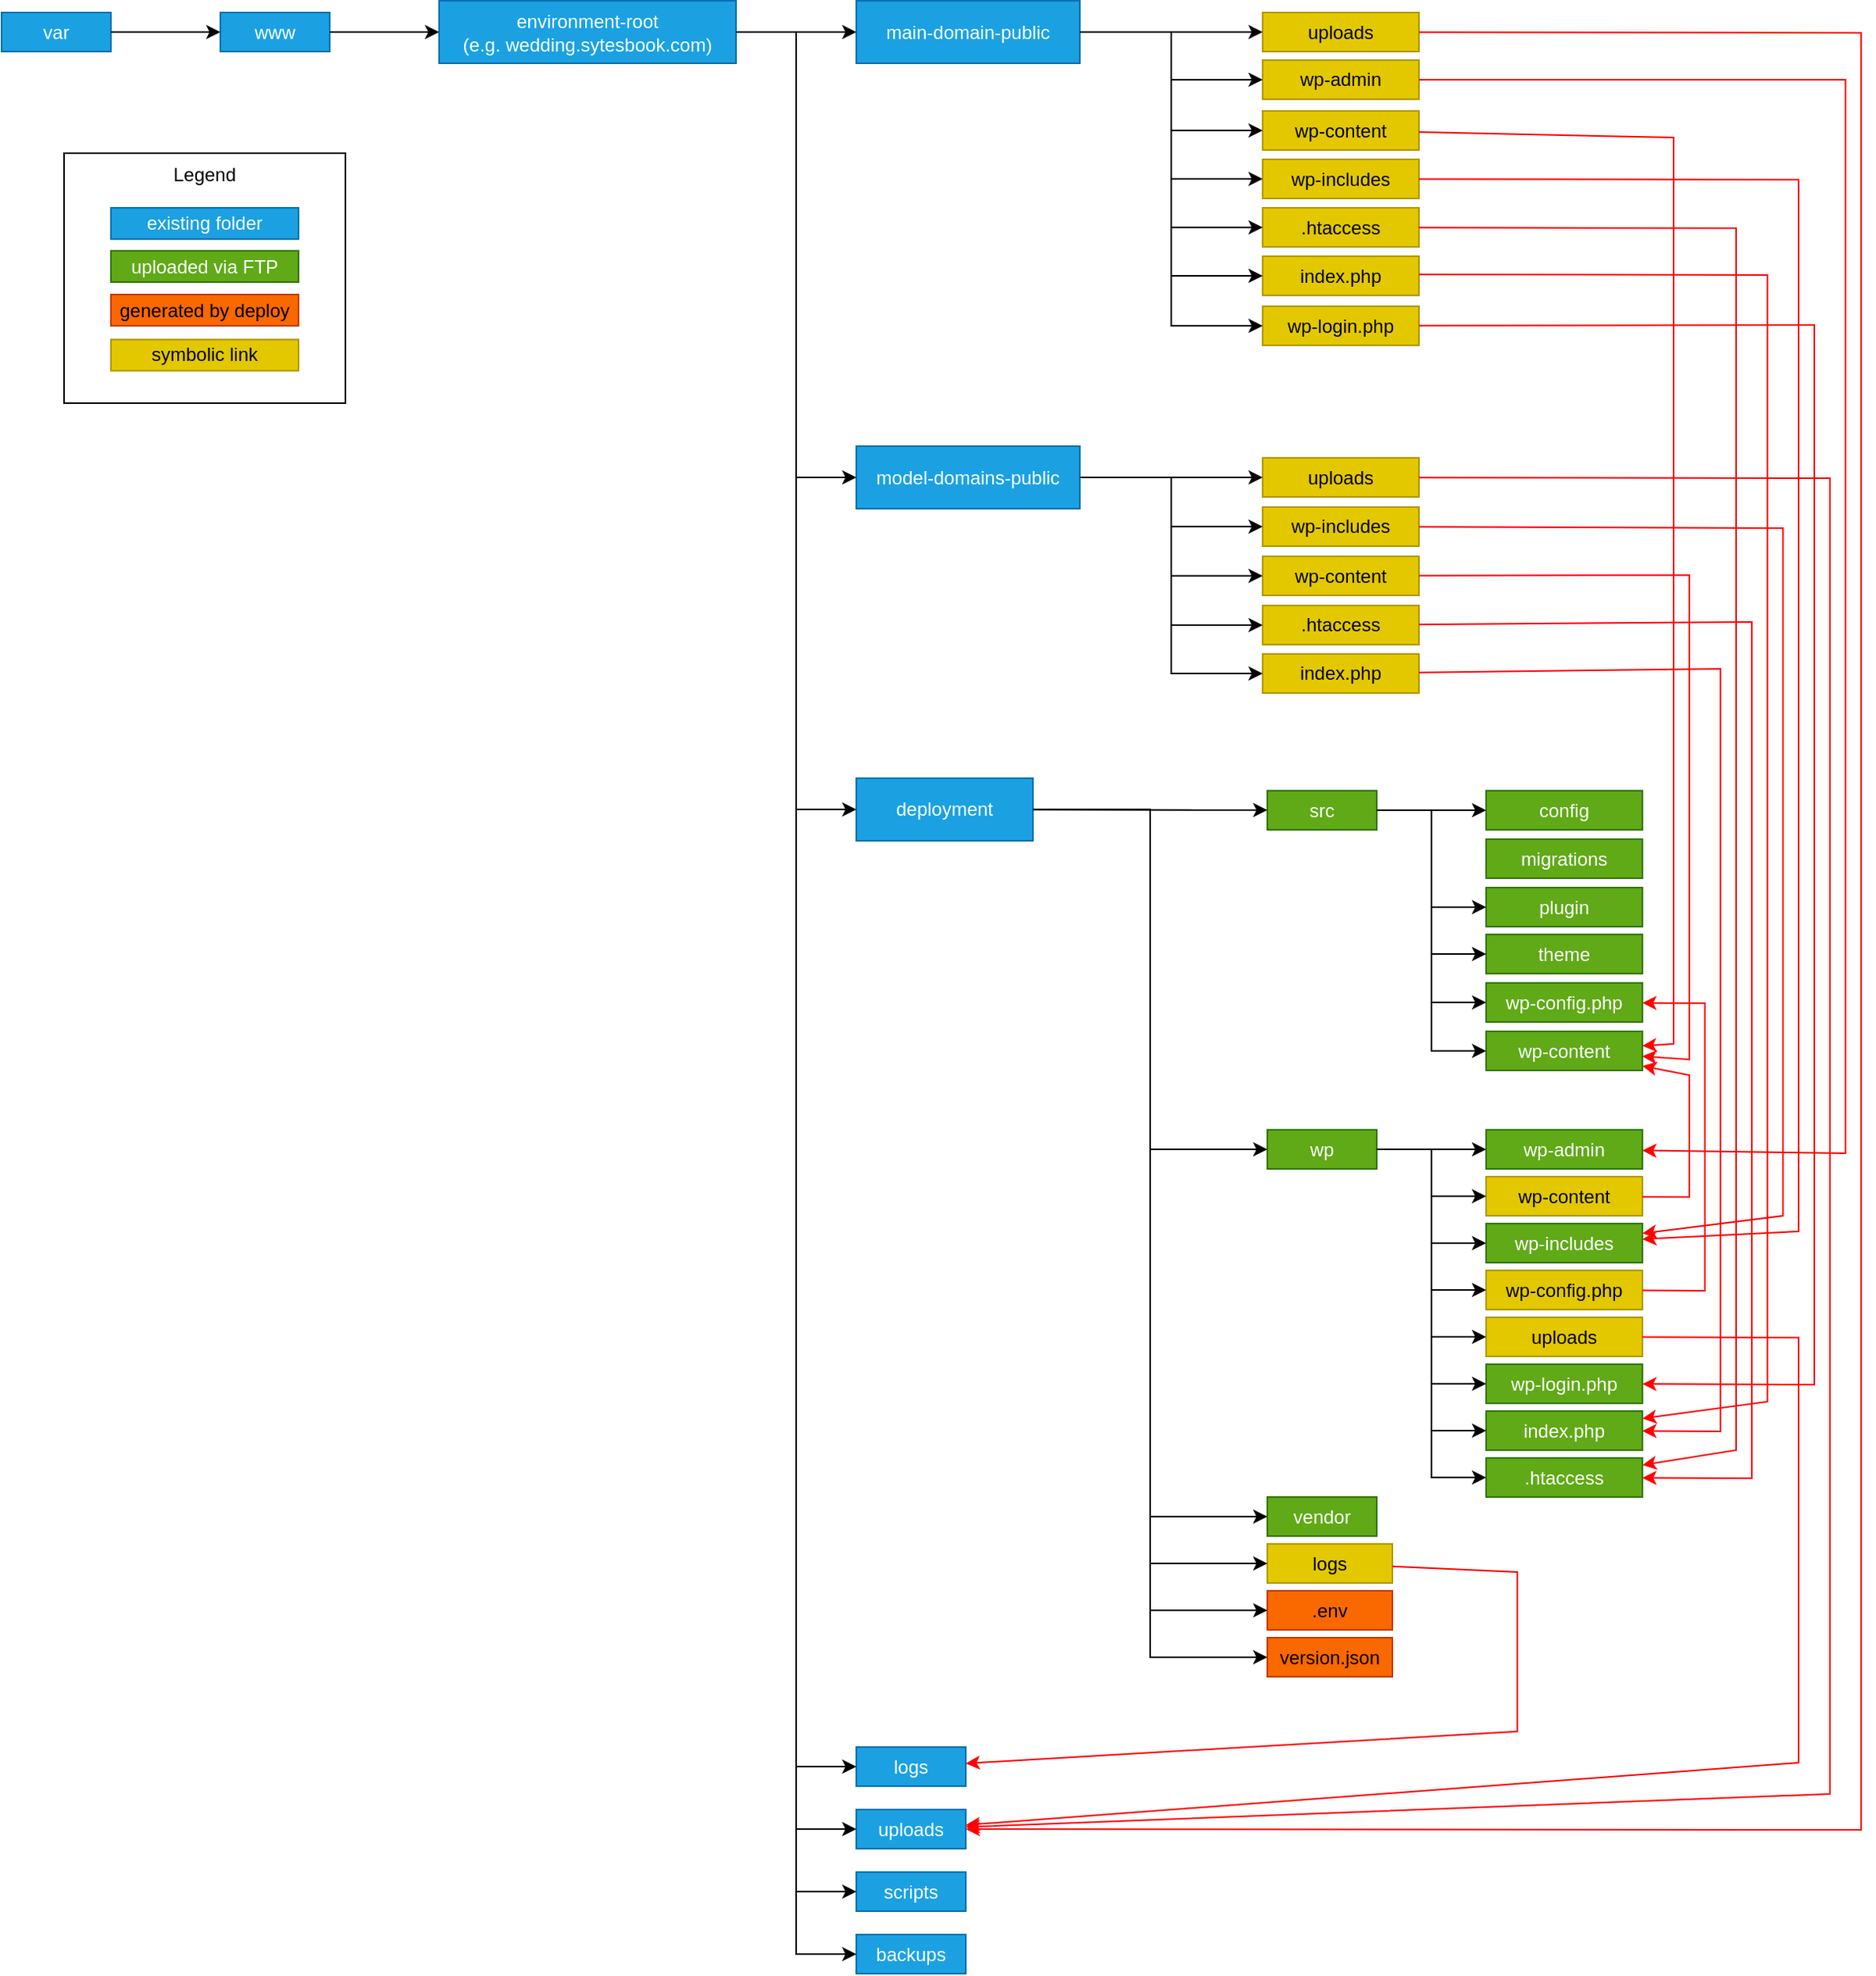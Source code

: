 <mxfile version="26.2.15">
  <diagram name="Server Directory Structure" id="slq-GmolcPxi06INoLlD">
    <mxGraphModel dx="2014" dy="767" grid="1" gridSize="10" guides="1" tooltips="1" connect="1" arrows="1" fold="1" page="1" pageScale="1" pageWidth="850" pageHeight="1100" math="0" shadow="0">
      <root>
        <mxCell id="0" />
        <mxCell id="1" parent="0" />
        <mxCell id="1epN-AGbNZ8dsCqa4cco-1" value="wp" style="rounded=0;whiteSpace=wrap;html=1;fillColor=#60a917;fontColor=#ffffff;strokeColor=#2D7600;" parent="1" vertex="1">
          <mxGeometry x="780" y="755" width="70" height="25" as="geometry" />
        </mxCell>
        <mxCell id="1epN-AGbNZ8dsCqa4cco-4" value="wp-includes" style="rounded=0;whiteSpace=wrap;html=1;fillColor=#60a917;fontColor=#ffffff;strokeColor=#2D7600;" parent="1" vertex="1">
          <mxGeometry x="920" y="815" width="100" height="25" as="geometry" />
        </mxCell>
        <mxCell id="1epN-AGbNZ8dsCqa4cco-5" value="wp-admin" style="rounded=0;whiteSpace=wrap;html=1;fillColor=#60a917;fontColor=#ffffff;strokeColor=#2D7600;" parent="1" vertex="1">
          <mxGeometry x="920" y="755" width="100" height="25" as="geometry" />
        </mxCell>
        <mxCell id="1epN-AGbNZ8dsCqa4cco-9" value="" style="endArrow=classic;html=1;rounded=0;" parent="1" source="1epN-AGbNZ8dsCqa4cco-1" target="1epN-AGbNZ8dsCqa4cco-5" edge="1">
          <mxGeometry width="50" height="50" relative="1" as="geometry">
            <mxPoint x="970" y="955" as="sourcePoint" />
            <mxPoint x="1020" y="905" as="targetPoint" />
          </mxGeometry>
        </mxCell>
        <mxCell id="1epN-AGbNZ8dsCqa4cco-11" value="" style="endArrow=classic;html=1;rounded=0;edgeStyle=elbowEdgeStyle;" parent="1" source="1epN-AGbNZ8dsCqa4cco-1" target="1epN-AGbNZ8dsCqa4cco-4" edge="1">
          <mxGeometry width="50" height="50" relative="1" as="geometry">
            <mxPoint x="970" y="955" as="sourcePoint" />
            <mxPoint x="1020" y="905" as="targetPoint" />
          </mxGeometry>
        </mxCell>
        <mxCell id="1epN-AGbNZ8dsCqa4cco-15" value="src" style="rounded=0;whiteSpace=wrap;html=1;fillColor=#60a917;fontColor=#ffffff;strokeColor=#2D7600;" parent="1" vertex="1">
          <mxGeometry x="780" y="538" width="70" height="25" as="geometry" />
        </mxCell>
        <mxCell id="1epN-AGbNZ8dsCqa4cco-16" value="theme" style="rounded=0;whiteSpace=wrap;html=1;fillColor=#60a917;fontColor=#ffffff;strokeColor=#2D7600;" parent="1" vertex="1">
          <mxGeometry x="920" y="630" width="100" height="25" as="geometry" />
        </mxCell>
        <mxCell id="1epN-AGbNZ8dsCqa4cco-17" value="wp-content" style="rounded=0;whiteSpace=wrap;html=1;fillColor=#60a917;fontColor=#ffffff;strokeColor=#2D7600;" parent="1" vertex="1">
          <mxGeometry x="920" y="692" width="100" height="25" as="geometry" />
        </mxCell>
        <mxCell id="1epN-AGbNZ8dsCqa4cco-18" value="plugin" style="rounded=0;whiteSpace=wrap;html=1;fillColor=#60a917;fontColor=#ffffff;strokeColor=#2D7600;" parent="1" vertex="1">
          <mxGeometry x="920" y="600" width="100" height="25" as="geometry" />
        </mxCell>
        <mxCell id="1epN-AGbNZ8dsCqa4cco-19" value="wp-config.php" style="rounded=0;whiteSpace=wrap;html=1;fillColor=#60a917;fontColor=#ffffff;strokeColor=#2D7600;" parent="1" vertex="1">
          <mxGeometry x="920" y="661" width="100" height="25" as="geometry" />
        </mxCell>
        <mxCell id="1epN-AGbNZ8dsCqa4cco-22" value="" style="endArrow=classic;html=1;rounded=0;" parent="1" source="1epN-AGbNZ8dsCqa4cco-15" target="U5i6wFgs56zIzA2t5Vr8-1" edge="1">
          <mxGeometry width="50" height="50" relative="1" as="geometry">
            <mxPoint x="970" y="740" as="sourcePoint" />
            <mxPoint x="1020" y="690" as="targetPoint" />
          </mxGeometry>
        </mxCell>
        <mxCell id="1epN-AGbNZ8dsCqa4cco-23" value="" style="endArrow=classic;html=1;rounded=0;edgeStyle=elbowEdgeStyle;" parent="1" source="1epN-AGbNZ8dsCqa4cco-15" target="1epN-AGbNZ8dsCqa4cco-16" edge="1">
          <mxGeometry width="50" height="50" relative="1" as="geometry">
            <mxPoint x="970" y="740" as="sourcePoint" />
            <mxPoint x="1020" y="690" as="targetPoint" />
          </mxGeometry>
        </mxCell>
        <mxCell id="1epN-AGbNZ8dsCqa4cco-24" value="" style="endArrow=classic;html=1;rounded=0;edgeStyle=elbowEdgeStyle;" parent="1" source="1epN-AGbNZ8dsCqa4cco-15" target="1epN-AGbNZ8dsCqa4cco-17" edge="1">
          <mxGeometry width="50" height="50" relative="1" as="geometry">
            <mxPoint x="970" y="740" as="sourcePoint" />
            <mxPoint x="1020" y="690" as="targetPoint" />
          </mxGeometry>
        </mxCell>
        <mxCell id="1epN-AGbNZ8dsCqa4cco-25" value="" style="endArrow=classic;html=1;rounded=0;edgeStyle=elbowEdgeStyle;" parent="1" source="1epN-AGbNZ8dsCqa4cco-15" target="1epN-AGbNZ8dsCqa4cco-19" edge="1">
          <mxGeometry width="50" height="50" relative="1" as="geometry">
            <mxPoint x="857" y="575" as="sourcePoint" />
            <mxPoint x="948" y="610" as="targetPoint" />
          </mxGeometry>
        </mxCell>
        <mxCell id="1epN-AGbNZ8dsCqa4cco-34" value="vendor" style="rounded=0;whiteSpace=wrap;html=1;fillColor=#60a917;fontColor=#ffffff;strokeColor=#2D7600;" parent="1" vertex="1">
          <mxGeometry x="780" y="990" width="70" height="25" as="geometry" />
        </mxCell>
        <mxCell id="1epN-AGbNZ8dsCqa4cco-39" value="uploads" style="rounded=0;whiteSpace=wrap;html=1;fillColor=#1ba1e2;fontColor=#ffffff;strokeColor=#006EAF;" parent="1" vertex="1">
          <mxGeometry x="517" y="1190" width="70" height="25" as="geometry" />
        </mxCell>
        <mxCell id="1epN-AGbNZ8dsCqa4cco-45" value="environment-root&lt;br&gt;(e.g. wedding.sytesbook.com)" style="rounded=0;whiteSpace=wrap;html=1;fillColor=#1ba1e2;fontColor=#ffffff;strokeColor=#006EAF;" parent="1" vertex="1">
          <mxGeometry x="250" y="32.5" width="190" height="40" as="geometry" />
        </mxCell>
        <mxCell id="1epN-AGbNZ8dsCqa4cco-47" value="" style="endArrow=classic;html=1;rounded=0;edgeStyle=elbowEdgeStyle;" parent="1" source="oDOgSIpIKI1p7b8SBWgH-16" target="1epN-AGbNZ8dsCqa4cco-1" edge="1">
          <mxGeometry width="50" height="50" relative="1" as="geometry">
            <mxPoint x="710" y="552.5" as="sourcePoint" />
            <mxPoint x="930" y="723" as="targetPoint" />
          </mxGeometry>
        </mxCell>
        <mxCell id="1epN-AGbNZ8dsCqa4cco-48" value="" style="endArrow=classic;html=1;rounded=0;edgeStyle=elbowEdgeStyle;" parent="1" source="1epN-AGbNZ8dsCqa4cco-45" target="1epN-AGbNZ8dsCqa4cco-39" edge="1">
          <mxGeometry width="50" height="50" relative="1" as="geometry">
            <mxPoint x="710" y="554.75" as="sourcePoint" />
            <mxPoint x="790" y="765.25" as="targetPoint" />
          </mxGeometry>
        </mxCell>
        <mxCell id="1epN-AGbNZ8dsCqa4cco-49" value="" style="endArrow=classic;html=1;rounded=0;edgeStyle=elbowEdgeStyle;" parent="1" source="oDOgSIpIKI1p7b8SBWgH-16" target="1epN-AGbNZ8dsCqa4cco-34" edge="1">
          <mxGeometry width="50" height="50" relative="1" as="geometry">
            <mxPoint x="710" y="554.75" as="sourcePoint" />
            <mxPoint x="790" y="955.25" as="targetPoint" />
          </mxGeometry>
        </mxCell>
        <mxCell id="1epN-AGbNZ8dsCqa4cco-50" value="main-domain-public" style="rounded=0;whiteSpace=wrap;html=1;fillColor=#1ba1e2;fontColor=#ffffff;strokeColor=#006EAF;" parent="1" vertex="1">
          <mxGeometry x="517" y="32.5" width="143" height="40" as="geometry" />
        </mxCell>
        <mxCell id="1epN-AGbNZ8dsCqa4cco-53" value="wp-admin" style="rounded=0;whiteSpace=wrap;html=1;fillColor=#e3c800;fontColor=#000000;strokeColor=#B09500;" parent="1" vertex="1">
          <mxGeometry x="777" y="70.5" width="100" height="25" as="geometry" />
        </mxCell>
        <mxCell id="1epN-AGbNZ8dsCqa4cco-54" value="index.php" style="rounded=0;whiteSpace=wrap;html=1;fillColor=#e3c800;fontColor=#000000;strokeColor=#B09500;" parent="1" vertex="1">
          <mxGeometry x="777" y="196" width="100" height="25" as="geometry" />
        </mxCell>
        <mxCell id="1epN-AGbNZ8dsCqa4cco-57" value="" style="endArrow=classic;html=1;rounded=0;edgeStyle=elbowEdgeStyle;" parent="1" source="1epN-AGbNZ8dsCqa4cco-50" target="1epN-AGbNZ8dsCqa4cco-53" edge="1">
          <mxGeometry width="50" height="50" relative="1" as="geometry">
            <mxPoint x="707" y="53" as="sourcePoint" />
            <mxPoint x="877" y="190" as="targetPoint" />
          </mxGeometry>
        </mxCell>
        <mxCell id="1epN-AGbNZ8dsCqa4cco-60" value="" style="endArrow=classic;html=1;rounded=0;edgeStyle=elbowEdgeStyle;" parent="1" source="1epN-AGbNZ8dsCqa4cco-50" target="1epN-AGbNZ8dsCqa4cco-54" edge="1">
          <mxGeometry width="50" height="50" relative="1" as="geometry">
            <mxPoint x="707" y="53" as="sourcePoint" />
            <mxPoint x="805" y="110" as="targetPoint" />
          </mxGeometry>
        </mxCell>
        <mxCell id="1epN-AGbNZ8dsCqa4cco-63" value=".env" style="rounded=0;whiteSpace=wrap;html=1;fillColor=#fa6800;strokeColor=#C73500;fontColor=#000000;" parent="1" vertex="1">
          <mxGeometry x="780" y="1050" width="80" height="25" as="geometry" />
        </mxCell>
        <mxCell id="1epN-AGbNZ8dsCqa4cco-64" value="" style="endArrow=classic;html=1;rounded=0;edgeStyle=elbowEdgeStyle;" parent="1" source="oDOgSIpIKI1p7b8SBWgH-16" target="1epN-AGbNZ8dsCqa4cco-63" edge="1">
          <mxGeometry width="50" height="50" relative="1" as="geometry">
            <mxPoint x="710" y="554.75" as="sourcePoint" />
            <mxPoint x="790" y="935.25" as="targetPoint" />
          </mxGeometry>
        </mxCell>
        <mxCell id="1epN-AGbNZ8dsCqa4cco-65" value="www" style="rounded=0;whiteSpace=wrap;html=1;fillColor=#1ba1e2;fontColor=#ffffff;strokeColor=#006EAF;" parent="1" vertex="1">
          <mxGeometry x="110" y="40" width="70" height="25" as="geometry" />
        </mxCell>
        <mxCell id="1epN-AGbNZ8dsCqa4cco-66" value="" style="endArrow=classic;html=1;rounded=0;" parent="1" source="1epN-AGbNZ8dsCqa4cco-65" target="1epN-AGbNZ8dsCqa4cco-45" edge="1">
          <mxGeometry width="50" height="50" relative="1" as="geometry">
            <mxPoint x="450" y="63" as="sourcePoint" />
            <mxPoint x="520" y="63" as="targetPoint" />
          </mxGeometry>
        </mxCell>
        <mxCell id="1epN-AGbNZ8dsCqa4cco-70" value="uploads" style="rounded=0;whiteSpace=wrap;html=1;fillColor=#e3c800;fontColor=#000000;strokeColor=#B09500;" parent="1" vertex="1">
          <mxGeometry x="777" y="40" width="100" height="25" as="geometry" />
        </mxCell>
        <mxCell id="1epN-AGbNZ8dsCqa4cco-71" value="" style="endArrow=classic;html=1;rounded=0;" parent="1" source="1epN-AGbNZ8dsCqa4cco-50" target="1epN-AGbNZ8dsCqa4cco-70" edge="1">
          <mxGeometry width="50" height="50" relative="1" as="geometry">
            <mxPoint x="717" y="63" as="sourcePoint" />
            <mxPoint x="787" y="93" as="targetPoint" />
          </mxGeometry>
        </mxCell>
        <mxCell id="1epN-AGbNZ8dsCqa4cco-92" value="" style="group" parent="1" vertex="1" connectable="0">
          <mxGeometry x="10" y="130" width="180" height="186.25" as="geometry" />
        </mxCell>
        <mxCell id="1epN-AGbNZ8dsCqa4cco-91" value="Legend" style="rounded=0;whiteSpace=wrap;html=1;verticalAlign=top;" parent="1epN-AGbNZ8dsCqa4cco-92" vertex="1">
          <mxGeometry width="180" height="160" as="geometry" />
        </mxCell>
        <mxCell id="1epN-AGbNZ8dsCqa4cco-68" value="uploaded via FTP" style="rounded=0;whiteSpace=wrap;html=1;fillColor=#60a917;fontColor=#ffffff;strokeColor=#2D7600;" parent="1epN-AGbNZ8dsCqa4cco-92" vertex="1">
          <mxGeometry x="30" y="62.5" width="120" height="20" as="geometry" />
        </mxCell>
        <mxCell id="1epN-AGbNZ8dsCqa4cco-69" value="existing folder" style="rounded=0;whiteSpace=wrap;html=1;fillColor=#1ba1e2;fontColor=#ffffff;strokeColor=#006EAF;" parent="1epN-AGbNZ8dsCqa4cco-92" vertex="1">
          <mxGeometry x="30" y="35" width="120" height="20" as="geometry" />
        </mxCell>
        <mxCell id="1epN-AGbNZ8dsCqa4cco-73" value="symbolic link" style="rounded=0;whiteSpace=wrap;html=1;fillColor=#e3c800;fontColor=#000000;strokeColor=#B09500;" parent="1epN-AGbNZ8dsCqa4cco-92" vertex="1">
          <mxGeometry x="30" y="119.25" width="120" height="20" as="geometry" />
        </mxCell>
        <mxCell id="1epN-AGbNZ8dsCqa4cco-74" value="generated by deploy" style="rounded=0;whiteSpace=wrap;html=1;fillColor=#fa6800;fontColor=#000000;strokeColor=#C73500;" parent="1epN-AGbNZ8dsCqa4cco-92" vertex="1">
          <mxGeometry x="30" y="90.5" width="120" height="20" as="geometry" />
        </mxCell>
        <mxCell id="1epN-AGbNZ8dsCqa4cco-94" value="logs" style="rounded=0;whiteSpace=wrap;html=1;fillColor=#1ba1e2;fontColor=#ffffff;strokeColor=#006EAF;" parent="1" vertex="1">
          <mxGeometry x="517" y="1150" width="70" height="25" as="geometry" />
        </mxCell>
        <mxCell id="1epN-AGbNZ8dsCqa4cco-95" value="" style="endArrow=classic;html=1;rounded=0;edgeStyle=elbowEdgeStyle;" parent="1" source="1epN-AGbNZ8dsCqa4cco-45" target="1epN-AGbNZ8dsCqa4cco-94" edge="1">
          <mxGeometry width="50" height="50" relative="1" as="geometry">
            <mxPoint x="710" y="554.75" as="sourcePoint" />
            <mxPoint x="790" y="965.25" as="targetPoint" />
          </mxGeometry>
        </mxCell>
        <mxCell id="m4DeNMkGD3FWATtHilkw-31" value="version.json" style="rounded=0;whiteSpace=wrap;html=1;fillColor=#fa6800;strokeColor=#C73500;fontColor=#000000;" parent="1" vertex="1">
          <mxGeometry x="780" y="1080" width="80" height="25" as="geometry" />
        </mxCell>
        <mxCell id="m4DeNMkGD3FWATtHilkw-32" value="" style="endArrow=classic;html=1;rounded=0;edgeStyle=elbowEdgeStyle;" parent="1" source="oDOgSIpIKI1p7b8SBWgH-16" target="m4DeNMkGD3FWATtHilkw-31" edge="1">
          <mxGeometry width="50" height="50" relative="1" as="geometry">
            <mxPoint x="710" y="554.75" as="sourcePoint" />
            <mxPoint x="790" y="1045.25" as="targetPoint" />
          </mxGeometry>
        </mxCell>
        <mxCell id="m4DeNMkGD3FWATtHilkw-33" value="wp-content" style="rounded=0;whiteSpace=wrap;html=1;fillColor=#e3c800;fontColor=#000000;strokeColor=#B09500;" parent="1" vertex="1">
          <mxGeometry x="920" y="785" width="100" height="25" as="geometry" />
        </mxCell>
        <mxCell id="m4DeNMkGD3FWATtHilkw-34" value="wp-config.php" style="rounded=0;whiteSpace=wrap;html=1;fillColor=#e3c800;fontColor=#000000;strokeColor=#B09500;" parent="1" vertex="1">
          <mxGeometry x="920" y="845" width="100" height="25" as="geometry" />
        </mxCell>
        <mxCell id="m4DeNMkGD3FWATtHilkw-35" value="index.php" style="rounded=0;whiteSpace=wrap;html=1;fillColor=#60a917;fontColor=#ffffff;strokeColor=#2D7600;" parent="1" vertex="1">
          <mxGeometry x="920" y="935" width="100" height="25" as="geometry" />
        </mxCell>
        <mxCell id="m4DeNMkGD3FWATtHilkw-81" value="wp-login.php" style="rounded=0;whiteSpace=wrap;html=1;fillColor=#e3c800;fontColor=#000000;strokeColor=#B09500;" parent="1" vertex="1">
          <mxGeometry x="777" y="228" width="100" height="25" as="geometry" />
        </mxCell>
        <mxCell id="m4DeNMkGD3FWATtHilkw-82" value="" style="endArrow=classic;html=1;rounded=0;edgeStyle=elbowEdgeStyle;" parent="1" source="1epN-AGbNZ8dsCqa4cco-50" target="m4DeNMkGD3FWATtHilkw-81" edge="1">
          <mxGeometry width="50" height="50" relative="1" as="geometry">
            <mxPoint x="717" y="63" as="sourcePoint" />
            <mxPoint x="787" y="95" as="targetPoint" />
          </mxGeometry>
        </mxCell>
        <mxCell id="m4DeNMkGD3FWATtHilkw-85" value="wp-login.php" style="rounded=0;whiteSpace=wrap;html=1;fillColor=#60a917;fontColor=#ffffff;strokeColor=#2D7600;" parent="1" vertex="1">
          <mxGeometry x="920" y="905" width="100" height="25" as="geometry" />
        </mxCell>
        <mxCell id="m4DeNMkGD3FWATtHilkw-86" value="" style="endArrow=classic;html=1;rounded=0;edgeStyle=elbowEdgeStyle;" parent="1" source="1epN-AGbNZ8dsCqa4cco-1" target="m4DeNMkGD3FWATtHilkw-34" edge="1">
          <mxGeometry width="50" height="50" relative="1" as="geometry">
            <mxPoint x="860" y="778" as="sourcePoint" />
            <mxPoint x="930" y="838" as="targetPoint" />
          </mxGeometry>
        </mxCell>
        <mxCell id="m4DeNMkGD3FWATtHilkw-87" value="" style="endArrow=classic;html=1;rounded=0;edgeStyle=elbowEdgeStyle;" parent="1" source="1epN-AGbNZ8dsCqa4cco-1" target="m4DeNMkGD3FWATtHilkw-85" edge="1">
          <mxGeometry width="50" height="50" relative="1" as="geometry">
            <mxPoint x="860" y="778" as="sourcePoint" />
            <mxPoint x="930" y="868" as="targetPoint" />
          </mxGeometry>
        </mxCell>
        <mxCell id="m4DeNMkGD3FWATtHilkw-88" value="" style="endArrow=classic;html=1;rounded=0;edgeStyle=elbowEdgeStyle;" parent="1" source="1epN-AGbNZ8dsCqa4cco-1" target="m4DeNMkGD3FWATtHilkw-35" edge="1">
          <mxGeometry width="50" height="50" relative="1" as="geometry">
            <mxPoint x="860" y="778" as="sourcePoint" />
            <mxPoint x="930" y="898" as="targetPoint" />
          </mxGeometry>
        </mxCell>
        <mxCell id="m4DeNMkGD3FWATtHilkw-89" value=".htaccess" style="rounded=0;whiteSpace=wrap;html=1;fillColor=#60a917;fontColor=#ffffff;strokeColor=#2D7600;" parent="1" vertex="1">
          <mxGeometry x="920" y="965" width="100" height="25" as="geometry" />
        </mxCell>
        <mxCell id="m4DeNMkGD3FWATtHilkw-92" value=".htaccess" style="rounded=0;whiteSpace=wrap;html=1;fillColor=#e3c800;fontColor=#000000;strokeColor=#B09500;" parent="1" vertex="1">
          <mxGeometry x="777" y="165" width="100" height="25" as="geometry" />
        </mxCell>
        <mxCell id="m4DeNMkGD3FWATtHilkw-93" value="" style="endArrow=classic;html=1;rounded=0;edgeStyle=elbowEdgeStyle;" parent="1" source="1epN-AGbNZ8dsCqa4cco-50" target="m4DeNMkGD3FWATtHilkw-92" edge="1">
          <mxGeometry width="50" height="50" relative="1" as="geometry">
            <mxPoint x="717" y="62.5" as="sourcePoint" />
            <mxPoint x="787" y="157.5" as="targetPoint" />
          </mxGeometry>
        </mxCell>
        <mxCell id="m4DeNMkGD3FWATtHilkw-94" value="" style="endArrow=classic;html=1;rounded=0;edgeStyle=elbowEdgeStyle;" parent="1" source="1epN-AGbNZ8dsCqa4cco-1" target="m4DeNMkGD3FWATtHilkw-33" edge="1">
          <mxGeometry width="50" height="50" relative="1" as="geometry">
            <mxPoint x="860" y="778" as="sourcePoint" />
            <mxPoint x="930" y="838" as="targetPoint" />
          </mxGeometry>
        </mxCell>
        <mxCell id="m4DeNMkGD3FWATtHilkw-95" value="" style="endArrow=classic;html=1;rounded=0;edgeStyle=elbowEdgeStyle;" parent="1" source="1epN-AGbNZ8dsCqa4cco-1" target="m4DeNMkGD3FWATtHilkw-89" edge="1">
          <mxGeometry width="50" height="50" relative="1" as="geometry">
            <mxPoint x="870" y="788" as="sourcePoint" />
            <mxPoint x="940" y="848" as="targetPoint" />
          </mxGeometry>
        </mxCell>
        <mxCell id="m4DeNMkGD3FWATtHilkw-100" value="wp-content" style="rounded=0;whiteSpace=wrap;html=1;fillColor=#e3c800;fontColor=#000000;strokeColor=#B09500;" parent="1" vertex="1">
          <mxGeometry x="777" y="103" width="100" height="25" as="geometry" />
        </mxCell>
        <mxCell id="m4DeNMkGD3FWATtHilkw-101" value="wp-includes" style="rounded=0;whiteSpace=wrap;html=1;fillColor=#e3c800;fontColor=#000000;strokeColor=#B09500;" parent="1" vertex="1">
          <mxGeometry x="777" y="134" width="100" height="25" as="geometry" />
        </mxCell>
        <mxCell id="m4DeNMkGD3FWATtHilkw-102" value="" style="endArrow=classic;html=1;rounded=0;edgeStyle=elbowEdgeStyle;" parent="1" source="1epN-AGbNZ8dsCqa4cco-50" target="m4DeNMkGD3FWATtHilkw-101" edge="1">
          <mxGeometry width="50" height="50" relative="1" as="geometry">
            <mxPoint x="717" y="62.5" as="sourcePoint" />
            <mxPoint x="787" y="156.5" as="targetPoint" />
          </mxGeometry>
        </mxCell>
        <mxCell id="m4DeNMkGD3FWATtHilkw-103" value="" style="endArrow=classic;html=1;rounded=0;edgeStyle=elbowEdgeStyle;" parent="1" source="1epN-AGbNZ8dsCqa4cco-50" target="m4DeNMkGD3FWATtHilkw-100" edge="1">
          <mxGeometry width="50" height="50" relative="1" as="geometry">
            <mxPoint x="717" y="62.5" as="sourcePoint" />
            <mxPoint x="787" y="126.5" as="targetPoint" />
          </mxGeometry>
        </mxCell>
        <mxCell id="kz5Ws5nKcz8iKgrXOu3A-1" value="uploads" style="rounded=0;whiteSpace=wrap;html=1;fillColor=#e3c800;fontColor=#000000;strokeColor=#B09500;" parent="1" vertex="1">
          <mxGeometry x="920" y="875" width="100" height="25" as="geometry" />
        </mxCell>
        <mxCell id="kz5Ws5nKcz8iKgrXOu3A-2" value="" style="endArrow=classic;html=1;rounded=0;edgeStyle=elbowEdgeStyle;" parent="1" source="1epN-AGbNZ8dsCqa4cco-1" target="kz5Ws5nKcz8iKgrXOu3A-1" edge="1">
          <mxGeometry width="50" height="50" relative="1" as="geometry">
            <mxPoint x="860" y="778" as="sourcePoint" />
            <mxPoint x="930" y="838" as="targetPoint" />
          </mxGeometry>
        </mxCell>
        <mxCell id="U5i6wFgs56zIzA2t5Vr8-1" value="config" style="rounded=0;whiteSpace=wrap;html=1;fillColor=#60a917;fontColor=#ffffff;strokeColor=#2D7600;" parent="1" vertex="1">
          <mxGeometry x="920" y="538" width="100" height="25" as="geometry" />
        </mxCell>
        <mxCell id="U5i6wFgs56zIzA2t5Vr8-2" value="" style="endArrow=classic;html=1;rounded=0;edgeStyle=elbowEdgeStyle;" parent="1" source="1epN-AGbNZ8dsCqa4cco-15" target="1epN-AGbNZ8dsCqa4cco-18" edge="1">
          <mxGeometry width="50" height="50" relative="1" as="geometry">
            <mxPoint x="860" y="563" as="sourcePoint" />
            <mxPoint x="930" y="622" as="targetPoint" />
          </mxGeometry>
        </mxCell>
        <mxCell id="ZAPsuBGCq7X4y0J8VPCF-1" value="var" style="rounded=0;whiteSpace=wrap;html=1;fillColor=#1ba1e2;fontColor=#ffffff;strokeColor=#006EAF;" parent="1" vertex="1">
          <mxGeometry x="-30" y="40" width="70" height="25" as="geometry" />
        </mxCell>
        <mxCell id="ZAPsuBGCq7X4y0J8VPCF-2" value="" style="endArrow=classic;html=1;rounded=0;" parent="1" source="ZAPsuBGCq7X4y0J8VPCF-1" target="1epN-AGbNZ8dsCqa4cco-65" edge="1">
          <mxGeometry width="50" height="50" relative="1" as="geometry">
            <mxPoint x="190" y="63" as="sourcePoint" />
            <mxPoint x="260" y="63" as="targetPoint" />
          </mxGeometry>
        </mxCell>
        <mxCell id="ZAPsuBGCq7X4y0J8VPCF-3" value="" style="endArrow=classic;html=1;rounded=0;" parent="1" source="1epN-AGbNZ8dsCqa4cco-45" target="1epN-AGbNZ8dsCqa4cco-50" edge="1">
          <mxGeometry width="50" height="50" relative="1" as="geometry">
            <mxPoint x="50" y="63" as="sourcePoint" />
            <mxPoint x="120" y="63" as="targetPoint" />
          </mxGeometry>
        </mxCell>
        <mxCell id="ZAPsuBGCq7X4y0J8VPCF-4" value="model-domains-public" style="rounded=0;whiteSpace=wrap;html=1;fillColor=#1ba1e2;fontColor=#ffffff;strokeColor=#006EAF;" parent="1" vertex="1">
          <mxGeometry x="517" y="317.5" width="143" height="40" as="geometry" />
        </mxCell>
        <mxCell id="oDOgSIpIKI1p7b8SBWgH-2" value="index.php" style="rounded=0;whiteSpace=wrap;html=1;fillColor=#e3c800;fontColor=#000000;strokeColor=#B09500;" parent="1" vertex="1">
          <mxGeometry x="777" y="450.5" width="100" height="25" as="geometry" />
        </mxCell>
        <mxCell id="oDOgSIpIKI1p7b8SBWgH-4" value="" style="endArrow=classic;html=1;rounded=0;edgeStyle=elbowEdgeStyle;" parent="1" source="ZAPsuBGCq7X4y0J8VPCF-4" target="oDOgSIpIKI1p7b8SBWgH-2" edge="1">
          <mxGeometry width="50" height="50" relative="1" as="geometry">
            <mxPoint x="660" y="335.5" as="sourcePoint" />
            <mxPoint x="805" y="392.5" as="targetPoint" />
          </mxGeometry>
        </mxCell>
        <mxCell id="oDOgSIpIKI1p7b8SBWgH-5" value="uploads" style="rounded=0;whiteSpace=wrap;html=1;fillColor=#e3c800;fontColor=#000000;strokeColor=#B09500;" parent="1" vertex="1">
          <mxGeometry x="777" y="325" width="100" height="25" as="geometry" />
        </mxCell>
        <mxCell id="oDOgSIpIKI1p7b8SBWgH-6" value="" style="endArrow=classic;html=1;rounded=0;" parent="1" source="ZAPsuBGCq7X4y0J8VPCF-4" target="oDOgSIpIKI1p7b8SBWgH-5" edge="1">
          <mxGeometry width="50" height="50" relative="1" as="geometry">
            <mxPoint x="660" y="335.5" as="sourcePoint" />
            <mxPoint x="787" y="375.5" as="targetPoint" />
          </mxGeometry>
        </mxCell>
        <mxCell id="oDOgSIpIKI1p7b8SBWgH-9" value=".htaccess" style="rounded=0;whiteSpace=wrap;html=1;fillColor=#e3c800;fontColor=#000000;strokeColor=#B09500;" parent="1" vertex="1">
          <mxGeometry x="777" y="419.5" width="100" height="25" as="geometry" />
        </mxCell>
        <mxCell id="oDOgSIpIKI1p7b8SBWgH-10" value="" style="endArrow=classic;html=1;rounded=0;edgeStyle=elbowEdgeStyle;" parent="1" source="ZAPsuBGCq7X4y0J8VPCF-4" target="oDOgSIpIKI1p7b8SBWgH-9" edge="1">
          <mxGeometry width="50" height="50" relative="1" as="geometry">
            <mxPoint x="660" y="335.5" as="sourcePoint" />
            <mxPoint x="787" y="440" as="targetPoint" />
          </mxGeometry>
        </mxCell>
        <mxCell id="oDOgSIpIKI1p7b8SBWgH-11" value="wp-content" style="rounded=0;whiteSpace=wrap;html=1;fillColor=#e3c800;fontColor=#000000;strokeColor=#B09500;" parent="1" vertex="1">
          <mxGeometry x="777" y="388" width="100" height="25" as="geometry" />
        </mxCell>
        <mxCell id="oDOgSIpIKI1p7b8SBWgH-12" value="wp-includes" style="rounded=0;whiteSpace=wrap;html=1;fillColor=#e3c800;fontColor=#000000;strokeColor=#B09500;" parent="1" vertex="1">
          <mxGeometry x="777" y="356.5" width="100" height="25" as="geometry" />
        </mxCell>
        <mxCell id="oDOgSIpIKI1p7b8SBWgH-13" value="" style="endArrow=classic;html=1;rounded=0;edgeStyle=elbowEdgeStyle;" parent="1" source="ZAPsuBGCq7X4y0J8VPCF-4" target="oDOgSIpIKI1p7b8SBWgH-12" edge="1">
          <mxGeometry width="50" height="50" relative="1" as="geometry">
            <mxPoint x="660" y="335.5" as="sourcePoint" />
            <mxPoint x="787" y="439" as="targetPoint" />
          </mxGeometry>
        </mxCell>
        <mxCell id="oDOgSIpIKI1p7b8SBWgH-14" value="" style="endArrow=classic;html=1;rounded=0;edgeStyle=elbowEdgeStyle;" parent="1" source="ZAPsuBGCq7X4y0J8VPCF-4" target="oDOgSIpIKI1p7b8SBWgH-11" edge="1">
          <mxGeometry width="50" height="50" relative="1" as="geometry">
            <mxPoint x="660" y="335.5" as="sourcePoint" />
            <mxPoint x="787" y="409" as="targetPoint" />
          </mxGeometry>
        </mxCell>
        <mxCell id="oDOgSIpIKI1p7b8SBWgH-15" value="" style="endArrow=classic;html=1;rounded=0;edgeStyle=elbowEdgeStyle;" parent="1" source="1epN-AGbNZ8dsCqa4cco-45" target="ZAPsuBGCq7X4y0J8VPCF-4" edge="1">
          <mxGeometry width="50" height="50" relative="1" as="geometry">
            <mxPoint x="670" y="347" as="sourcePoint" />
            <mxPoint x="787" y="380" as="targetPoint" />
          </mxGeometry>
        </mxCell>
        <mxCell id="oDOgSIpIKI1p7b8SBWgH-16" value="deployment" style="rounded=0;whiteSpace=wrap;html=1;fillColor=#1ba1e2;fontColor=#ffffff;strokeColor=#006EAF;" parent="1" vertex="1">
          <mxGeometry x="517" y="530" width="113" height="40" as="geometry" />
        </mxCell>
        <mxCell id="Gh029Heroo2qkGur_L6y-1" value="" style="endArrow=classic;html=1;rounded=0;edgeStyle=elbowEdgeStyle;" parent="1" source="1epN-AGbNZ8dsCqa4cco-45" target="oDOgSIpIKI1p7b8SBWgH-16" edge="1">
          <mxGeometry width="50" height="50" relative="1" as="geometry">
            <mxPoint x="450" y="63" as="sourcePoint" />
            <mxPoint x="527" y="347" as="targetPoint" />
          </mxGeometry>
        </mxCell>
        <mxCell id="vn1Rp80AyFCJHxyu6jbO-1" value="" style="endArrow=classic;html=1;rounded=0;" parent="1" source="oDOgSIpIKI1p7b8SBWgH-16" target="1epN-AGbNZ8dsCqa4cco-15" edge="1">
          <mxGeometry width="50" height="50" relative="1" as="geometry">
            <mxPoint x="670" y="348" as="sourcePoint" />
            <mxPoint x="787" y="348" as="targetPoint" />
          </mxGeometry>
        </mxCell>
        <mxCell id="vn1Rp80AyFCJHxyu6jbO-2" value="" style="endArrow=classic;html=1;rounded=0;fillColor=#f8cecc;strokeColor=#FF0000;" parent="1" source="1epN-AGbNZ8dsCqa4cco-70" target="1epN-AGbNZ8dsCqa4cco-39" edge="1">
          <mxGeometry width="50" height="50" relative="1" as="geometry">
            <mxPoint x="930" y="500" as="sourcePoint" />
            <mxPoint x="980" y="450" as="targetPoint" />
            <Array as="points">
              <mxPoint x="1160" y="53" />
              <mxPoint x="1160" y="1203" />
            </Array>
          </mxGeometry>
        </mxCell>
        <mxCell id="8rMjjpTovViYjlwAPltU-1" value="migrations" style="rounded=0;whiteSpace=wrap;html=1;fillColor=#60a917;fontColor=#ffffff;strokeColor=#2D7600;" parent="1" vertex="1">
          <mxGeometry x="920" y="569" width="100" height="25" as="geometry" />
        </mxCell>
        <mxCell id="8rMjjpTovViYjlwAPltU-3" value="logs" style="rounded=0;whiteSpace=wrap;html=1;fillColor=#e3c800;fontColor=#000000;strokeColor=#B09500;" parent="1" vertex="1">
          <mxGeometry x="780" y="1020" width="80" height="25" as="geometry" />
        </mxCell>
        <mxCell id="8rMjjpTovViYjlwAPltU-4" value="" style="endArrow=classic;html=1;rounded=0;edgeStyle=elbowEdgeStyle;" parent="1" source="oDOgSIpIKI1p7b8SBWgH-16" target="8rMjjpTovViYjlwAPltU-3" edge="1">
          <mxGeometry width="50" height="50" relative="1" as="geometry">
            <mxPoint x="640" y="560" as="sourcePoint" />
            <mxPoint x="790" y="1013" as="targetPoint" />
          </mxGeometry>
        </mxCell>
        <mxCell id="8rMjjpTovViYjlwAPltU-5" value="" style="endArrow=classic;html=1;rounded=0;fillColor=#f8cecc;strokeColor=#FF0000;" parent="1" source="8rMjjpTovViYjlwAPltU-3" target="1epN-AGbNZ8dsCqa4cco-94" edge="1">
          <mxGeometry width="50" height="50" relative="1" as="geometry">
            <mxPoint x="887" y="63" as="sourcePoint" />
            <mxPoint x="597" y="1213" as="targetPoint" />
            <Array as="points">
              <mxPoint x="940" y="1038" />
              <mxPoint x="940" y="1140" />
            </Array>
          </mxGeometry>
        </mxCell>
        <mxCell id="8rMjjpTovViYjlwAPltU-6" value="" style="endArrow=classic;html=1;rounded=0;fillColor=#f8cecc;strokeColor=#FF0000;" parent="1" source="kz5Ws5nKcz8iKgrXOu3A-1" target="1epN-AGbNZ8dsCqa4cco-39" edge="1">
          <mxGeometry width="50" height="50" relative="1" as="geometry">
            <mxPoint x="870" y="1048" as="sourcePoint" />
            <mxPoint x="597" y="1173" as="targetPoint" />
            <Array as="points">
              <mxPoint x="1120" y="888" />
              <mxPoint x="1120" y="1160" />
            </Array>
          </mxGeometry>
        </mxCell>
        <mxCell id="8rMjjpTovViYjlwAPltU-7" value="" style="endArrow=classic;html=1;rounded=0;fillColor=#f8cecc;strokeColor=#FF0000;" parent="1" source="m4DeNMkGD3FWATtHilkw-33" target="1epN-AGbNZ8dsCqa4cco-17" edge="1">
          <mxGeometry width="50" height="50" relative="1" as="geometry">
            <mxPoint x="870" y="1048" as="sourcePoint" />
            <mxPoint x="597" y="1173" as="targetPoint" />
            <Array as="points">
              <mxPoint x="1050" y="798" />
              <mxPoint x="1050" y="720" />
            </Array>
          </mxGeometry>
        </mxCell>
        <mxCell id="8rMjjpTovViYjlwAPltU-8" value="" style="endArrow=classic;html=1;rounded=0;fillColor=#f8cecc;strokeColor=#FF0000;" parent="1" source="m4DeNMkGD3FWATtHilkw-34" target="1epN-AGbNZ8dsCqa4cco-19" edge="1">
          <mxGeometry width="50" height="50" relative="1" as="geometry">
            <mxPoint x="1030" y="808" as="sourcePoint" />
            <mxPoint x="1030" y="718" as="targetPoint" />
            <Array as="points">
              <mxPoint x="1060" y="858" />
              <mxPoint x="1060" y="674" />
            </Array>
          </mxGeometry>
        </mxCell>
        <mxCell id="8rMjjpTovViYjlwAPltU-9" value="" style="endArrow=classic;html=1;rounded=0;fillColor=#f8cecc;strokeColor=#FF0000;" parent="1" source="oDOgSIpIKI1p7b8SBWgH-11" target="1epN-AGbNZ8dsCqa4cco-17" edge="1">
          <mxGeometry width="50" height="50" relative="1" as="geometry">
            <mxPoint x="1493" y="519" as="sourcePoint" />
            <mxPoint x="1220" y="644" as="targetPoint" />
            <Array as="points">
              <mxPoint x="1050" y="400" />
              <mxPoint x="1050" y="710" />
            </Array>
          </mxGeometry>
        </mxCell>
        <mxCell id="8rMjjpTovViYjlwAPltU-10" value="" style="endArrow=classic;html=1;rounded=0;fillColor=#f8cecc;strokeColor=#FF0000;" parent="1" source="oDOgSIpIKI1p7b8SBWgH-12" target="1epN-AGbNZ8dsCqa4cco-4" edge="1">
          <mxGeometry width="50" height="50" relative="1" as="geometry">
            <mxPoint x="887" y="380" as="sourcePoint" />
            <mxPoint x="1030" y="713" as="targetPoint" />
            <Array as="points">
              <mxPoint x="1110" y="370" />
              <mxPoint x="1110" y="810" />
            </Array>
          </mxGeometry>
        </mxCell>
        <mxCell id="8rMjjpTovViYjlwAPltU-11" value="" style="endArrow=classic;html=1;rounded=0;fillColor=#f8cecc;strokeColor=#FF0000;" parent="1" source="oDOgSIpIKI1p7b8SBWgH-9" target="m4DeNMkGD3FWATtHilkw-89" edge="1">
          <mxGeometry width="50" height="50" relative="1" as="geometry">
            <mxPoint x="887" y="410" as="sourcePoint" />
            <mxPoint x="1030" y="712" as="targetPoint" />
            <Array as="points">
              <mxPoint x="1090" y="430" />
              <mxPoint x="1090" y="978" />
            </Array>
          </mxGeometry>
        </mxCell>
        <mxCell id="8rMjjpTovViYjlwAPltU-12" value="" style="endArrow=classic;html=1;rounded=0;fillColor=#f8cecc;strokeColor=#FF0000;" parent="1" source="oDOgSIpIKI1p7b8SBWgH-2" target="m4DeNMkGD3FWATtHilkw-35" edge="1">
          <mxGeometry width="50" height="50" relative="1" as="geometry">
            <mxPoint x="887" y="442" as="sourcePoint" />
            <mxPoint x="1030" y="988" as="targetPoint" />
            <Array as="points">
              <mxPoint x="1070" y="460" />
              <mxPoint x="1070" y="948" />
            </Array>
          </mxGeometry>
        </mxCell>
        <mxCell id="8rMjjpTovViYjlwAPltU-13" value="" style="endArrow=classic;html=1;rounded=0;fillColor=#f8cecc;strokeColor=#FF0000;" parent="1" source="oDOgSIpIKI1p7b8SBWgH-5" target="1epN-AGbNZ8dsCqa4cco-39" edge="1">
          <mxGeometry width="50" height="50" relative="1" as="geometry">
            <mxPoint x="887" y="63" as="sourcePoint" />
            <mxPoint x="597" y="1210" as="targetPoint" />
            <Array as="points">
              <mxPoint x="1140" y="338" />
              <mxPoint x="1140" y="1180" />
            </Array>
          </mxGeometry>
        </mxCell>
        <mxCell id="8rMjjpTovViYjlwAPltU-14" value="" style="endArrow=classic;html=1;rounded=0;fillColor=#f8cecc;strokeColor=#FF0000;" parent="1" source="1epN-AGbNZ8dsCqa4cco-53" target="1epN-AGbNZ8dsCqa4cco-5" edge="1">
          <mxGeometry width="50" height="50" relative="1" as="geometry">
            <mxPoint x="887" y="379" as="sourcePoint" />
            <mxPoint x="1030" y="835" as="targetPoint" />
            <Array as="points">
              <mxPoint x="1150" y="83" />
              <mxPoint x="1150" y="770" />
            </Array>
          </mxGeometry>
        </mxCell>
        <mxCell id="8rMjjpTovViYjlwAPltU-15" value="" style="endArrow=classic;html=1;rounded=0;fillColor=#f8cecc;strokeColor=#FF0000;" parent="1" source="m4DeNMkGD3FWATtHilkw-100" target="1epN-AGbNZ8dsCqa4cco-17" edge="1">
          <mxGeometry width="50" height="50" relative="1" as="geometry">
            <mxPoint x="887" y="410" as="sourcePoint" />
            <mxPoint x="1030" y="712" as="targetPoint" />
            <Array as="points">
              <mxPoint x="1040" y="120" />
              <mxPoint x="1040" y="700" />
            </Array>
          </mxGeometry>
        </mxCell>
        <mxCell id="8rMjjpTovViYjlwAPltU-16" value="" style="endArrow=classic;html=1;rounded=0;fillColor=#f8cecc;strokeColor=#FF0000;" parent="1" source="m4DeNMkGD3FWATtHilkw-101" target="1epN-AGbNZ8dsCqa4cco-4" edge="1">
          <mxGeometry width="50" height="50" relative="1" as="geometry">
            <mxPoint x="887" y="127" as="sourcePoint" />
            <mxPoint x="1030" y="711" as="targetPoint" />
            <Array as="points">
              <mxPoint x="1120" y="147" />
              <mxPoint x="1120" y="820" />
            </Array>
          </mxGeometry>
        </mxCell>
        <mxCell id="8rMjjpTovViYjlwAPltU-17" value="" style="endArrow=classic;html=1;rounded=0;fillColor=#f8cecc;strokeColor=#FF0000;" parent="1" source="m4DeNMkGD3FWATtHilkw-92" target="m4DeNMkGD3FWATtHilkw-89" edge="1">
          <mxGeometry width="50" height="50" relative="1" as="geometry">
            <mxPoint x="887" y="157" as="sourcePoint" />
            <mxPoint x="1030" y="835" as="targetPoint" />
            <Array as="points">
              <mxPoint x="1080" y="178" />
              <mxPoint x="1080" y="960" />
            </Array>
          </mxGeometry>
        </mxCell>
        <mxCell id="8rMjjpTovViYjlwAPltU-18" value="" style="endArrow=classic;html=1;rounded=0;fillColor=#f8cecc;strokeColor=#FF0000;" parent="1" edge="1">
          <mxGeometry width="50" height="50" relative="1" as="geometry">
            <mxPoint x="877.0" y="207.592" as="sourcePoint" />
            <mxPoint x="1020" y="939.769" as="targetPoint" />
            <Array as="points">
              <mxPoint x="1100" y="208" />
              <mxPoint x="1100" y="929" />
            </Array>
          </mxGeometry>
        </mxCell>
        <mxCell id="8rMjjpTovViYjlwAPltU-19" value="" style="endArrow=classic;html=1;rounded=0;fillColor=#f8cecc;strokeColor=#FF0000;" parent="1" source="m4DeNMkGD3FWATtHilkw-81" target="m4DeNMkGD3FWATtHilkw-85" edge="1">
          <mxGeometry width="50" height="50" relative="1" as="geometry">
            <mxPoint x="887" y="219" as="sourcePoint" />
            <mxPoint x="1030" y="955" as="targetPoint" />
            <Array as="points">
              <mxPoint x="1130" y="240" />
              <mxPoint x="1130" y="918" />
            </Array>
          </mxGeometry>
        </mxCell>
        <mxCell id="Wg65tinskGJc9FwJ2CfC-1" value="scripts" style="rounded=0;whiteSpace=wrap;html=1;fillColor=#1ba1e2;fontColor=#ffffff;strokeColor=#006EAF;" parent="1" vertex="1">
          <mxGeometry x="517" y="1230" width="70" height="25" as="geometry" />
        </mxCell>
        <mxCell id="Wg65tinskGJc9FwJ2CfC-2" value="backups" style="rounded=0;whiteSpace=wrap;html=1;fillColor=#1ba1e2;fontColor=#ffffff;strokeColor=#006EAF;" parent="1" vertex="1">
          <mxGeometry x="517" y="1270" width="70" height="25" as="geometry" />
        </mxCell>
        <mxCell id="Wg65tinskGJc9FwJ2CfC-3" value="" style="endArrow=classic;html=1;rounded=0;edgeStyle=elbowEdgeStyle;" parent="1" source="1epN-AGbNZ8dsCqa4cco-45" target="Wg65tinskGJc9FwJ2CfC-1" edge="1">
          <mxGeometry width="50" height="50" relative="1" as="geometry">
            <mxPoint x="450" y="63" as="sourcePoint" />
            <mxPoint x="527" y="1213" as="targetPoint" />
          </mxGeometry>
        </mxCell>
        <mxCell id="Wg65tinskGJc9FwJ2CfC-4" value="" style="endArrow=classic;html=1;rounded=0;edgeStyle=elbowEdgeStyle;" parent="1" source="1epN-AGbNZ8dsCqa4cco-45" target="Wg65tinskGJc9FwJ2CfC-2" edge="1">
          <mxGeometry width="50" height="50" relative="1" as="geometry">
            <mxPoint x="450" y="63" as="sourcePoint" />
            <mxPoint x="527" y="1253" as="targetPoint" />
          </mxGeometry>
        </mxCell>
      </root>
    </mxGraphModel>
  </diagram>
</mxfile>
